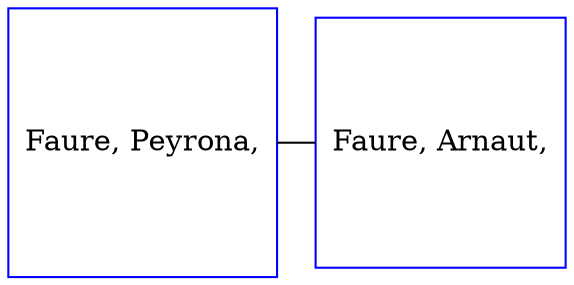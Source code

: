 digraph D {
    edge [dir=none];    node [shape=box];    "002914"   [label="Faure, Peyrona,", shape=box, regular=1, color="blue"] ;
"002915"   [label="Faure, Arnaut,", shape=box, regular=1, color="blue"] ;
{rank=same; 002914->002915};
}